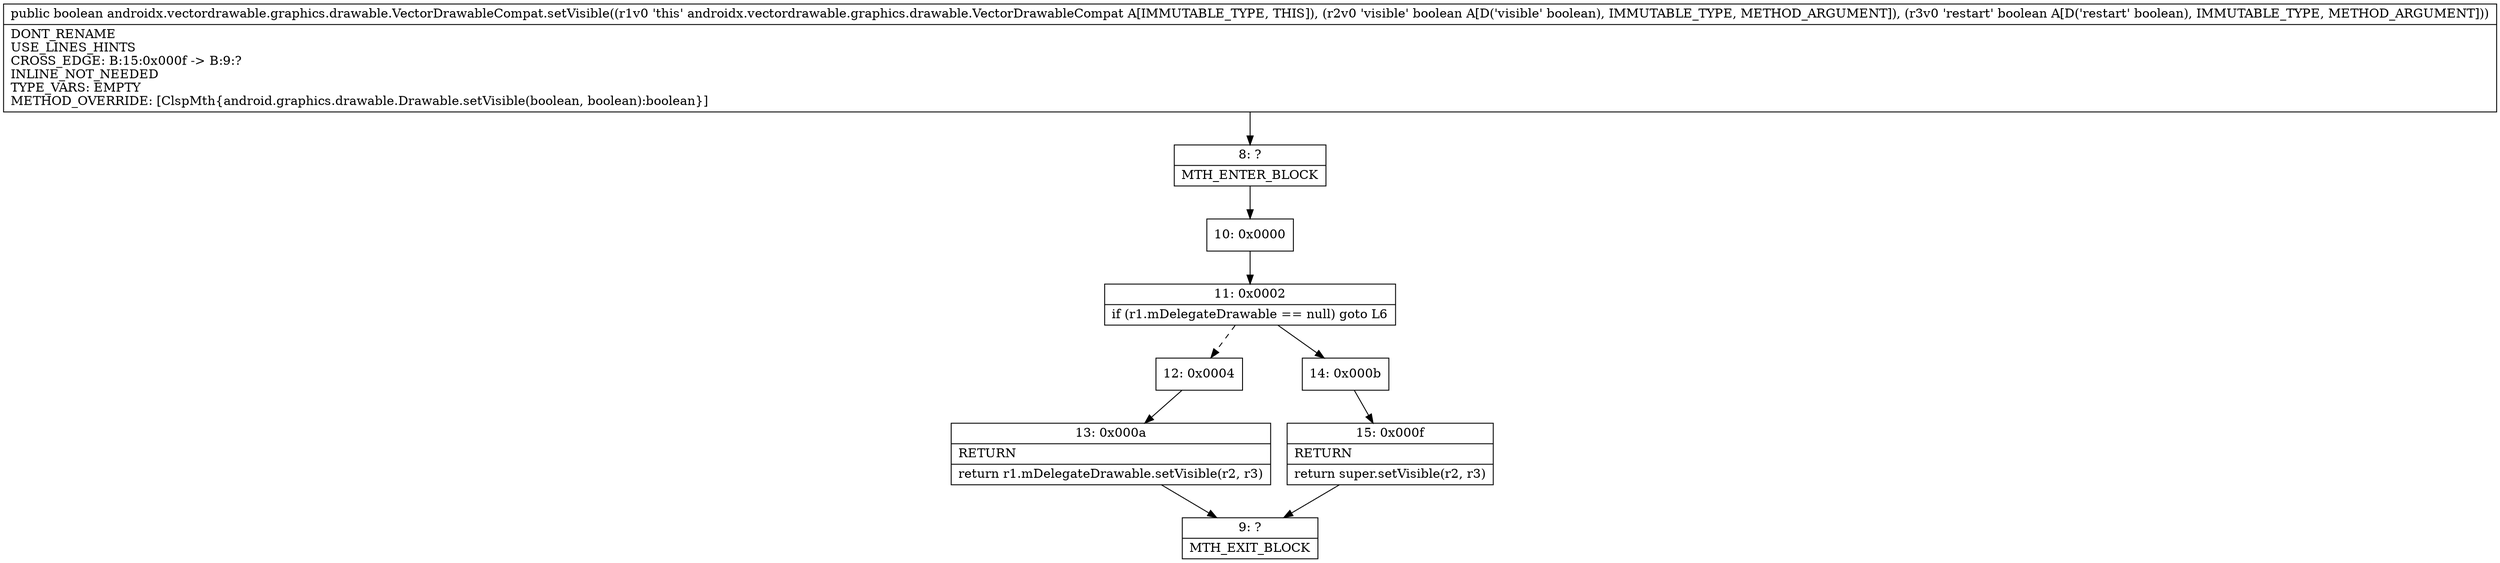 digraph "CFG forandroidx.vectordrawable.graphics.drawable.VectorDrawableCompat.setVisible(ZZ)Z" {
Node_8 [shape=record,label="{8\:\ ?|MTH_ENTER_BLOCK\l}"];
Node_10 [shape=record,label="{10\:\ 0x0000}"];
Node_11 [shape=record,label="{11\:\ 0x0002|if (r1.mDelegateDrawable == null) goto L6\l}"];
Node_12 [shape=record,label="{12\:\ 0x0004}"];
Node_13 [shape=record,label="{13\:\ 0x000a|RETURN\l|return r1.mDelegateDrawable.setVisible(r2, r3)\l}"];
Node_9 [shape=record,label="{9\:\ ?|MTH_EXIT_BLOCK\l}"];
Node_14 [shape=record,label="{14\:\ 0x000b}"];
Node_15 [shape=record,label="{15\:\ 0x000f|RETURN\l|return super.setVisible(r2, r3)\l}"];
MethodNode[shape=record,label="{public boolean androidx.vectordrawable.graphics.drawable.VectorDrawableCompat.setVisible((r1v0 'this' androidx.vectordrawable.graphics.drawable.VectorDrawableCompat A[IMMUTABLE_TYPE, THIS]), (r2v0 'visible' boolean A[D('visible' boolean), IMMUTABLE_TYPE, METHOD_ARGUMENT]), (r3v0 'restart' boolean A[D('restart' boolean), IMMUTABLE_TYPE, METHOD_ARGUMENT]))  | DONT_RENAME\lUSE_LINES_HINTS\lCROSS_EDGE: B:15:0x000f \-\> B:9:?\lINLINE_NOT_NEEDED\lTYPE_VARS: EMPTY\lMETHOD_OVERRIDE: [ClspMth\{android.graphics.drawable.Drawable.setVisible(boolean, boolean):boolean\}]\l}"];
MethodNode -> Node_8;Node_8 -> Node_10;
Node_10 -> Node_11;
Node_11 -> Node_12[style=dashed];
Node_11 -> Node_14;
Node_12 -> Node_13;
Node_13 -> Node_9;
Node_14 -> Node_15;
Node_15 -> Node_9;
}

